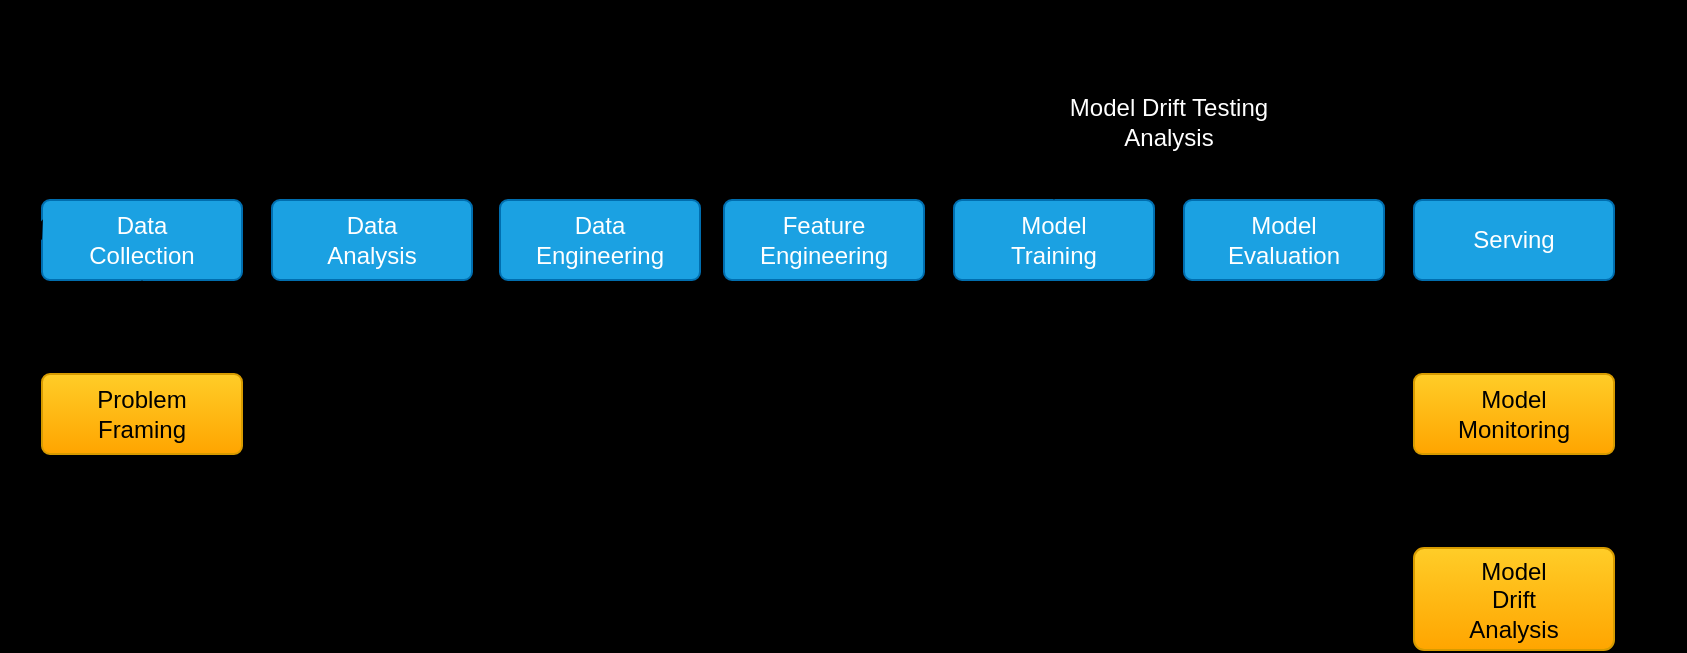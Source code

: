 <mxfile>
    <diagram id="7G5ZtrsRmDuFBnrZE-IA" name="Page-1">
        <mxGraphModel dx="1755" dy="593" grid="0" gridSize="10" guides="1" tooltips="1" connect="1" arrows="1" fold="1" page="1" pageScale="1" pageWidth="850" pageHeight="1100" background="#000000" math="0" shadow="0">
            <root>
                <mxCell id="0"/>
                <mxCell id="1" parent="0"/>
                <mxCell id="16" style="edgeStyle=none;html=1;exitX=1;exitY=0.5;exitDx=0;exitDy=0;entryX=0;entryY=0.5;entryDx=0;entryDy=0;" edge="1" parent="1" source="2" target="4">
                    <mxGeometry relative="1" as="geometry"/>
                </mxCell>
                <mxCell id="2" value="Data&lt;br&gt;Collection" style="rounded=1;arcSize=10;whiteSpace=wrap;html=1;align=center;fillColor=#1ba1e2;strokeColor=#006EAF;fontColor=#ffffff;" vertex="1" parent="1">
                    <mxGeometry x="18" y="370" width="100" height="40" as="geometry"/>
                </mxCell>
                <mxCell id="17" style="edgeStyle=none;html=1;exitX=1;exitY=0.5;exitDx=0;exitDy=0;entryX=0;entryY=0.5;entryDx=0;entryDy=0;" edge="1" parent="1" source="4" target="5">
                    <mxGeometry relative="1" as="geometry"/>
                </mxCell>
                <mxCell id="4" value="Data&lt;br&gt;Analysis" style="rounded=1;arcSize=10;whiteSpace=wrap;html=1;align=center;fillColor=#1ba1e2;strokeColor=#006EAF;fontColor=#ffffff;" vertex="1" parent="1">
                    <mxGeometry x="133" y="370" width="100" height="40" as="geometry"/>
                </mxCell>
                <mxCell id="18" style="edgeStyle=none;html=1;exitX=1;exitY=0.5;exitDx=0;exitDy=0;entryX=0;entryY=0.5;entryDx=0;entryDy=0;" edge="1" parent="1" source="5" target="6">
                    <mxGeometry relative="1" as="geometry"/>
                </mxCell>
                <mxCell id="5" value="Data&lt;br&gt;Engineering" style="rounded=1;arcSize=10;whiteSpace=wrap;html=1;align=center;fillColor=#1ba1e2;strokeColor=#006EAF;fontColor=#ffffff;" vertex="1" parent="1">
                    <mxGeometry x="247" y="370" width="100" height="40" as="geometry"/>
                </mxCell>
                <mxCell id="19" style="edgeStyle=none;html=1;exitX=1;exitY=0.5;exitDx=0;exitDy=0;entryX=0;entryY=0.5;entryDx=0;entryDy=0;" edge="1" parent="1" source="6" target="7">
                    <mxGeometry relative="1" as="geometry"/>
                </mxCell>
                <mxCell id="6" value="Feature&lt;br&gt;Engineering" style="rounded=1;arcSize=10;whiteSpace=wrap;html=1;align=center;fillColor=#1ba1e2;fontColor=#ffffff;strokeColor=#006EAF;" vertex="1" parent="1">
                    <mxGeometry x="359" y="370" width="100" height="40" as="geometry"/>
                </mxCell>
                <mxCell id="20" style="edgeStyle=none;html=1;exitX=1;exitY=0.5;exitDx=0;exitDy=0;entryX=0;entryY=0.5;entryDx=0;entryDy=0;" edge="1" parent="1" source="7" target="8">
                    <mxGeometry relative="1" as="geometry"/>
                </mxCell>
                <mxCell id="7" value="Model&lt;br&gt;Training" style="rounded=1;arcSize=10;whiteSpace=wrap;html=1;align=center;fillColor=#1ba1e2;fontColor=#ffffff;strokeColor=#006EAF;" vertex="1" parent="1">
                    <mxGeometry x="474" y="370" width="100" height="40" as="geometry"/>
                </mxCell>
                <mxCell id="21" style="edgeStyle=none;html=1;exitX=1;exitY=0.5;exitDx=0;exitDy=0;entryX=0;entryY=0.5;entryDx=0;entryDy=0;fontColor=#000000;" edge="1" parent="1" source="8" target="10">
                    <mxGeometry relative="1" as="geometry"/>
                </mxCell>
                <mxCell id="27" style="edgeStyle=none;html=1;exitX=0.5;exitY=0;exitDx=0;exitDy=0;entryX=0.5;entryY=0;entryDx=0;entryDy=0;fontColor=#000000;" edge="1" parent="1" source="8" target="7">
                    <mxGeometry relative="1" as="geometry">
                        <Array as="points">
                            <mxPoint x="639" y="306"/>
                            <mxPoint x="524" y="306"/>
                        </Array>
                    </mxGeometry>
                </mxCell>
                <mxCell id="8" value="Model&lt;br&gt;Evaluation" style="rounded=1;arcSize=10;whiteSpace=wrap;html=1;align=center;fillColor=#1ba1e2;fontColor=#ffffff;strokeColor=#006EAF;" vertex="1" parent="1">
                    <mxGeometry x="589" y="370" width="100" height="40" as="geometry"/>
                </mxCell>
                <mxCell id="22" style="edgeStyle=none;html=1;exitX=0.5;exitY=1;exitDx=0;exitDy=0;entryX=0.5;entryY=0;entryDx=0;entryDy=0;fontColor=#000000;" edge="1" parent="1" source="10" target="13">
                    <mxGeometry relative="1" as="geometry"/>
                </mxCell>
                <mxCell id="25" style="edgeStyle=none;html=1;exitX=1;exitY=0.5;exitDx=0;exitDy=0;entryX=0;entryY=0.5;entryDx=0;entryDy=0;fontColor=#000000;" edge="1" parent="1" source="10" target="2">
                    <mxGeometry relative="1" as="geometry">
                        <Array as="points">
                            <mxPoint x="831" y="390"/>
                            <mxPoint x="831" y="278"/>
                            <mxPoint x="5" y="278"/>
                            <mxPoint x="5" y="361"/>
                        </Array>
                    </mxGeometry>
                </mxCell>
                <mxCell id="10" value="Serving" style="rounded=1;arcSize=10;whiteSpace=wrap;html=1;align=center;fillColor=#1ba1e2;fontColor=#ffffff;strokeColor=#006EAF;" vertex="1" parent="1">
                    <mxGeometry x="704" y="370" width="100" height="40" as="geometry"/>
                </mxCell>
                <mxCell id="15" style="edgeStyle=none;html=1;exitX=0.5;exitY=0;exitDx=0;exitDy=0;entryX=0.5;entryY=1;entryDx=0;entryDy=0;" edge="1" parent="1" source="12" target="2">
                    <mxGeometry relative="1" as="geometry"/>
                </mxCell>
                <mxCell id="12" value="Problem&lt;br&gt;Framing" style="rounded=1;arcSize=10;whiteSpace=wrap;html=1;align=center;fillColor=#ffcd28;strokeColor=#d79b00;gradientColor=#ffa500;" vertex="1" parent="1">
                    <mxGeometry x="18" y="457" width="100" height="40" as="geometry"/>
                </mxCell>
                <mxCell id="24" style="edgeStyle=none;html=1;exitX=0.5;exitY=1;exitDx=0;exitDy=0;entryX=0.5;entryY=0;entryDx=0;entryDy=0;fontColor=#000000;" edge="1" parent="1" source="13" target="14">
                    <mxGeometry relative="1" as="geometry"/>
                </mxCell>
                <mxCell id="13" value="&lt;font color=&quot;#000000&quot;&gt;Model&lt;br&gt;Monitoring&lt;/font&gt;" style="rounded=1;arcSize=10;whiteSpace=wrap;html=1;align=center;fillColor=#ffcd28;gradientColor=#ffa500;strokeColor=#d79b00;" vertex="1" parent="1">
                    <mxGeometry x="704" y="457" width="100" height="40" as="geometry"/>
                </mxCell>
                <mxCell id="14" value="&lt;font color=&quot;#000000&quot;&gt;Model&lt;br&gt;Drift&lt;br&gt;Analysis&lt;/font&gt;" style="rounded=1;arcSize=10;whiteSpace=wrap;html=1;align=center;fillColor=#ffcd28;gradientColor=#ffa500;strokeColor=#d79b00;" vertex="1" parent="1">
                    <mxGeometry x="704" y="544" width="100" height="51" as="geometry"/>
                </mxCell>
                <mxCell id="28" value="&lt;font color=&quot;#ffffff&quot;&gt;Model Drift Testing&lt;br&gt;Analysis&lt;br&gt;&lt;/font&gt;" style="text;html=1;align=center;verticalAlign=middle;resizable=0;points=[];autosize=1;strokeColor=none;fillColor=none;fontColor=#000000;" vertex="1" parent="1">
                    <mxGeometry x="522" y="310" width="117" height="41" as="geometry"/>
                </mxCell>
            </root>
        </mxGraphModel>
    </diagram>
</mxfile>